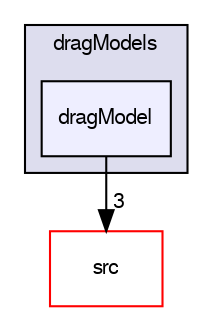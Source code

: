 digraph "applications/solvers/multiphase/twoPhaseEulerFoam/interfacialModels/dragModels/dragModel" {
  bgcolor=transparent;
  compound=true
  node [ fontsize="10", fontname="FreeSans"];
  edge [ labelfontsize="10", labelfontname="FreeSans"];
  subgraph clusterdir_c58268a9b7712e9928f15c977fe2c49e {
    graph [ bgcolor="#ddddee", pencolor="black", label="dragModels" fontname="FreeSans", fontsize="10", URL="dir_c58268a9b7712e9928f15c977fe2c49e.html"]
  dir_8d94fda7e7bf8cc7501dc5ac3d04490a [shape=box, label="dragModel", style="filled", fillcolor="#eeeeff", pencolor="black", URL="dir_8d94fda7e7bf8cc7501dc5ac3d04490a.html"];
  }
  dir_68267d1309a1af8e8297ef4c3efbcdba [shape=box label="src" color="red" URL="dir_68267d1309a1af8e8297ef4c3efbcdba.html"];
  dir_8d94fda7e7bf8cc7501dc5ac3d04490a->dir_68267d1309a1af8e8297ef4c3efbcdba [headlabel="3", labeldistance=1.5 headhref="dir_000166_000568.html"];
}
